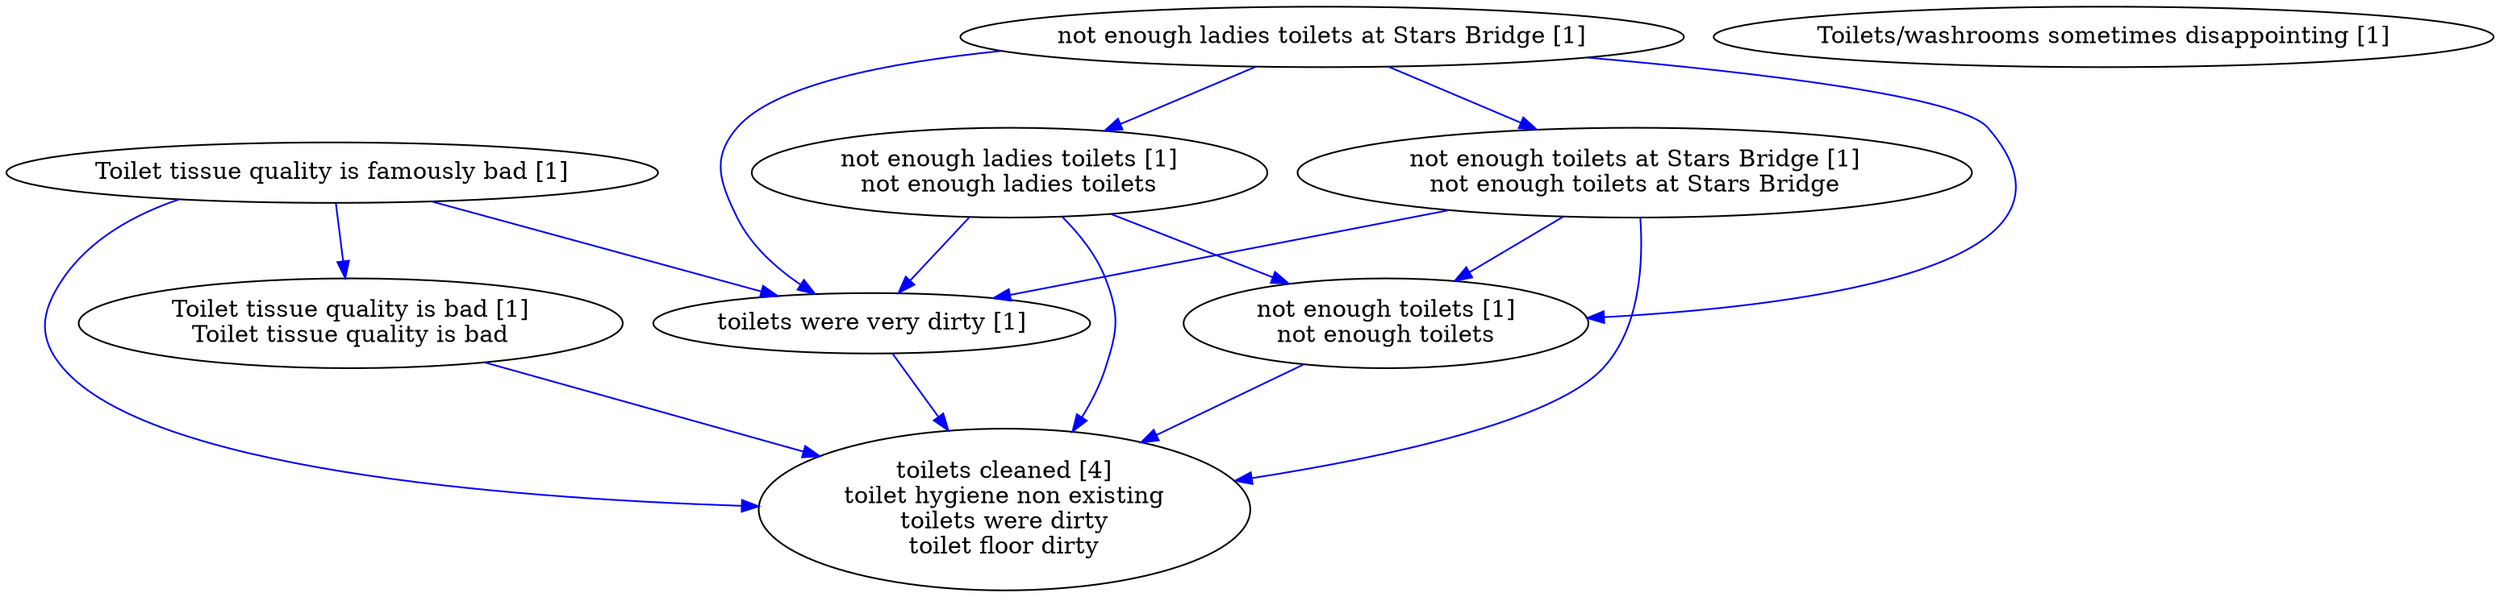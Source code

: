 digraph collapsedGraph {
"toilets cleaned [4]\ntoilet hygiene non existing\ntoilets were dirty\ntoilet floor dirty""Toilet tissue quality is famously bad [1]""Toilet tissue quality is bad [1]\nToilet tissue quality is bad""Toilets/washrooms sometimes disappointing [1]""not enough ladies toilets at Stars Bridge [1]""not enough toilets at Stars Bridge [1]\nnot enough toilets at Stars Bridge""not enough toilets [1]\nnot enough toilets""not enough ladies toilets [1]\nnot enough ladies toilets""toilets were very dirty [1]""Toilet tissue quality is famously bad [1]" -> "Toilet tissue quality is bad [1]\nToilet tissue quality is bad" [color=blue]
"not enough ladies toilets at Stars Bridge [1]" -> "not enough toilets at Stars Bridge [1]\nnot enough toilets at Stars Bridge" [color=blue]
"not enough toilets at Stars Bridge [1]\nnot enough toilets at Stars Bridge" -> "not enough toilets [1]\nnot enough toilets" [color=blue]
"not enough ladies toilets at Stars Bridge [1]" -> "not enough ladies toilets [1]\nnot enough ladies toilets" [color=blue]
"not enough ladies toilets [1]\nnot enough ladies toilets" -> "not enough toilets [1]\nnot enough toilets" [color=blue]
"not enough ladies toilets at Stars Bridge [1]" -> "not enough toilets [1]\nnot enough toilets" [color=blue]
"not enough toilets [1]\nnot enough toilets" -> "toilets cleaned [4]\ntoilet hygiene non existing\ntoilets were dirty\ntoilet floor dirty" [color=blue]
"Toilet tissue quality is bad [1]\nToilet tissue quality is bad" -> "toilets cleaned [4]\ntoilet hygiene non existing\ntoilets were dirty\ntoilet floor dirty" [color=blue]
"Toilet tissue quality is famously bad [1]" -> "toilets cleaned [4]\ntoilet hygiene non existing\ntoilets were dirty\ntoilet floor dirty" [color=blue]
"toilets were very dirty [1]" -> "toilets cleaned [4]\ntoilet hygiene non existing\ntoilets were dirty\ntoilet floor dirty" [color=blue]
"not enough ladies toilets [1]\nnot enough ladies toilets" -> "toilets were very dirty [1]" [color=blue]
"not enough toilets at Stars Bridge [1]\nnot enough toilets at Stars Bridge" -> "toilets were very dirty [1]" [color=blue]
"Toilet tissue quality is famously bad [1]" -> "toilets were very dirty [1]" [color=blue]
"not enough ladies toilets at Stars Bridge [1]" -> "toilets were very dirty [1]" [color=blue]
"not enough toilets at Stars Bridge [1]\nnot enough toilets at Stars Bridge" -> "toilets cleaned [4]\ntoilet hygiene non existing\ntoilets were dirty\ntoilet floor dirty" [color=blue]
"not enough ladies toilets [1]\nnot enough ladies toilets" -> "toilets cleaned [4]\ntoilet hygiene non existing\ntoilets were dirty\ntoilet floor dirty" [color=blue]
}
